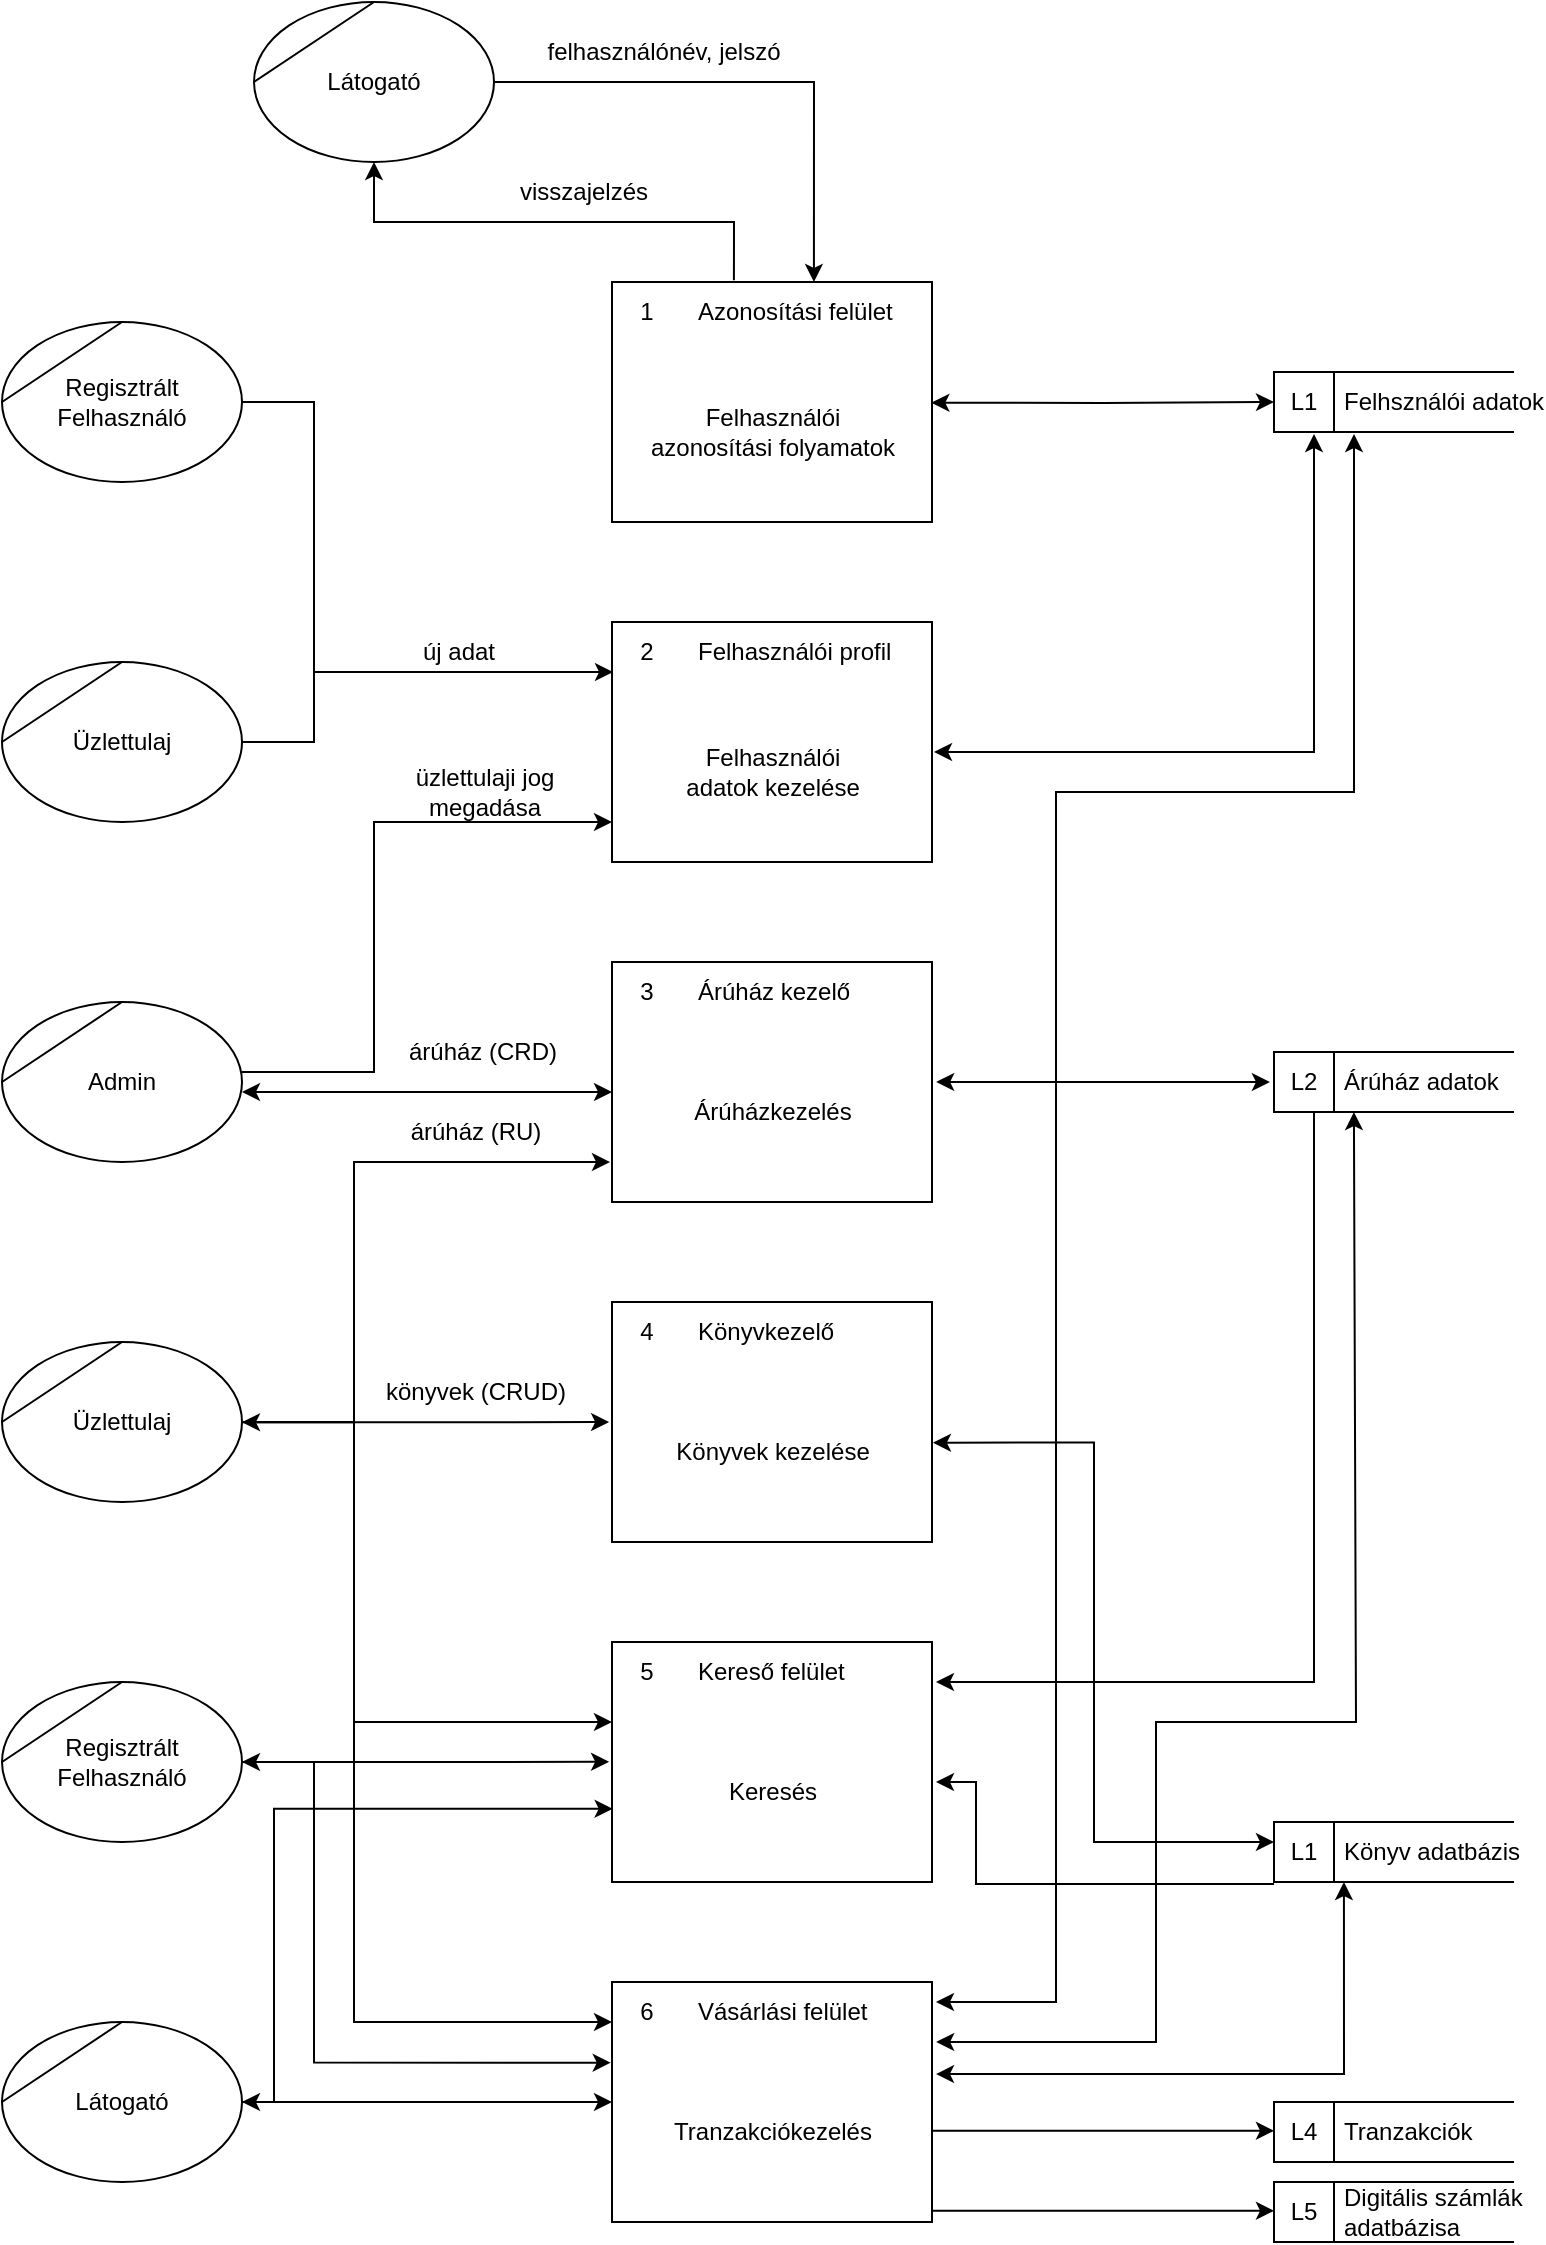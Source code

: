 <mxfile version="20.8.20" type="device"><diagram id="ELyUdFmpg7VL_gQuP_KO" name="Page-1"><mxGraphModel dx="2334" dy="1318" grid="1" gridSize="10" guides="1" tooltips="1" connect="1" arrows="1" fold="1" page="1" pageScale="1" pageWidth="827" pageHeight="1169" math="0" shadow="0"><root><mxCell id="0"/><mxCell id="1" parent="0"/><mxCell id="bmf6GvLUzT8sXOdq7gr9-1" value="Regisztrált&lt;br&gt;Felhasználó" style="shape=stencil(tZRtjoMgEIZPw98GJR6gYXfvQe10nZQCAbYft99RNKlW7GajiTGZeeXhnZGBCRka5YCVvGHig5VlwTm9Kb5NYhUc1DElr8qjOmhISojenuGGx9gz0DTgMbaq+GR8T9+0j5C1NYYgaE0YKU86wRQaWsvvCdZv/xhFjvgXiOB7kynLyq+/Y3fVNuBiI79j7OB+db/rgceOi61+3Grg4v9YISmTO9xCHlR9/vb2xxxnzYDW6AK8OfLTeZzO66ynzM5CnqyHBUsn1DqN9UITnWoH/kUY5Iu9PtVUzRY1jx4IGk22K9UioSs+44+uvFxl3bKX1nTZdE12iV8=);whiteSpace=wrap;html=1;" parent="1" vertex="1"><mxGeometry x="34" y="865" width="120" height="80" as="geometry"/></mxCell><mxCell id="bmf6GvLUzT8sXOdq7gr9-43" style="edgeStyle=orthogonalEdgeStyle;rounded=0;orthogonalLoop=1;jettySize=auto;html=1;startArrow=classic;startFill=1;endArrow=classic;endFill=1;" parent="1" edge="1"><mxGeometry relative="1" as="geometry"><Array as="points"><mxPoint x="170" y="570"/><mxPoint x="340" y="570"/></Array><mxPoint x="154" y="570" as="sourcePoint"/><mxPoint x="339" y="570" as="targetPoint"/></mxGeometry></mxCell><mxCell id="bmf6GvLUzT8sXOdq7gr9-2" value="Admin" style="shape=stencil(tZRtjoMgEIZPw98GJR6gYXfvQe10nZQCAbYft99RNKlW7GajiTGZeeXhnZGBCRka5YCVvGHig5VlwTm9Kb5NYhUc1DElr8qjOmhISojenuGGx9gz0DTgMbaq+GR8T9+0j5C1NYYgaE0YKU86wRQaWsvvCdZv/xhFjvgXiOB7kynLyq+/Y3fVNuBiI79j7OB+db/rgceOi61+3Grg4v9YISmTO9xCHlR9/vb2xxxnzYDW6AK8OfLTeZzO66ynzM5CnqyHBUsn1DqN9UITnWoH/kUY5Iu9PtVUzRY1jx4IGk22K9UioSs+44+uvFxl3bKX1nTZdE12iV8=);whiteSpace=wrap;html=1;" parent="1" vertex="1"><mxGeometry x="34" y="525" width="120" height="80" as="geometry"/></mxCell><mxCell id="bmf6GvLUzT8sXOdq7gr9-31" style="edgeStyle=orthogonalEdgeStyle;rounded=0;orthogonalLoop=1;jettySize=auto;html=1;exitX=1;exitY=0.5;exitDx=0;exitDy=0;entryX=0.631;entryY=0;entryDx=0;entryDy=0;entryPerimeter=0;" parent="1" source="bmf6GvLUzT8sXOdq7gr9-3" target="bmf6GvLUzT8sXOdq7gr9-26" edge="1"><mxGeometry relative="1" as="geometry"/></mxCell><mxCell id="bmf6GvLUzT8sXOdq7gr9-3" value="Látogató" style="shape=stencil(tZRtjoMgEIZPw98GJR6gYXfvQe10nZQCAbYft99RNKlW7GajiTGZeeXhnZGBCRka5YCVvGHig5VlwTm9Kb5NYhUc1DElr8qjOmhISojenuGGx9gz0DTgMbaq+GR8T9+0j5C1NYYgaE0YKU86wRQaWsvvCdZv/xhFjvgXiOB7kynLyq+/Y3fVNuBiI79j7OB+db/rgceOi61+3Grg4v9YISmTO9xCHlR9/vb2xxxnzYDW6AK8OfLTeZzO66ynzM5CnqyHBUsn1DqN9UITnWoH/kUY5Iu9PtVUzRY1jx4IGk22K9UioSs+44+uvFxl3bKX1nTZdE12iV8=);whiteSpace=wrap;html=1;" parent="1" vertex="1"><mxGeometry x="160" y="25" width="120" height="80" as="geometry"/></mxCell><mxCell id="bmf6GvLUzT8sXOdq7gr9-16" value="Tranzakciókezelés" style="html=1;dashed=0;whitespace=wrap;shape=mxgraph.dfd.process;align=center;container=1;collapsible=0;spacingTop=30;" parent="1" vertex="1"><mxGeometry x="339" y="1015" width="160" height="120" as="geometry"/></mxCell><mxCell id="bmf6GvLUzT8sXOdq7gr9-17" value="6" style="text;html=1;strokeColor=none;fillColor=none;align=center;verticalAlign=middle;whiteSpace=wrap;rounded=0;movable=0;resizable=0;rotatable=0;cloneable=0;deletable=0;connectable=0;allowArrows=0;pointerEvents=1;" parent="bmf6GvLUzT8sXOdq7gr9-16" vertex="1"><mxGeometry width="35" height="30" as="geometry"/></mxCell><mxCell id="bmf6GvLUzT8sXOdq7gr9-18" value="Vásárlási felület" style="text;html=1;strokeColor=none;fillColor=none;align=left;verticalAlign=middle;whiteSpace=wrap;rounded=0;movable=0;resizable=0;connectable=0;allowArrows=0;rotatable=0;cloneable=0;deletable=0;spacingLeft=6;autosize=1;resizeWidth=0;" parent="bmf6GvLUzT8sXOdq7gr9-16" vertex="1"><mxGeometry x="35" width="110" height="30" as="geometry"/></mxCell><mxCell id="bmf6GvLUzT8sXOdq7gr9-22" value="Árúházkezelés" style="html=1;dashed=0;whitespace=wrap;shape=mxgraph.dfd.process;align=center;container=1;collapsible=0;spacingTop=30;" parent="1" vertex="1"><mxGeometry x="339" y="505" width="160" height="120" as="geometry"/></mxCell><mxCell id="bmf6GvLUzT8sXOdq7gr9-23" value="3" style="text;html=1;strokeColor=none;fillColor=none;align=center;verticalAlign=middle;whiteSpace=wrap;rounded=0;movable=0;resizable=0;rotatable=0;cloneable=0;deletable=0;connectable=0;allowArrows=0;pointerEvents=1;" parent="bmf6GvLUzT8sXOdq7gr9-22" vertex="1"><mxGeometry width="35" height="30" as="geometry"/></mxCell><mxCell id="bmf6GvLUzT8sXOdq7gr9-24" value="Árúház kezelő" style="text;html=1;strokeColor=none;fillColor=none;align=left;verticalAlign=middle;whiteSpace=wrap;rounded=0;movable=0;resizable=0;connectable=0;allowArrows=0;rotatable=0;cloneable=0;deletable=0;spacingLeft=6;autosize=1;resizeWidth=0;" parent="bmf6GvLUzT8sXOdq7gr9-22" vertex="1"><mxGeometry x="35" width="100" height="30" as="geometry"/></mxCell><mxCell id="bmf6GvLUzT8sXOdq7gr9-26" value="Felhasználói &lt;br&gt;azonosítási folyamatok" style="html=1;dashed=0;whitespace=wrap;shape=mxgraph.dfd.process;align=center;container=1;collapsible=0;spacingTop=30;" parent="1" vertex="1"><mxGeometry x="339" y="165" width="160" height="120" as="geometry"/></mxCell><mxCell id="bmf6GvLUzT8sXOdq7gr9-27" value="1" style="text;html=1;strokeColor=none;fillColor=none;align=center;verticalAlign=middle;whiteSpace=wrap;rounded=0;movable=0;resizable=0;rotatable=0;cloneable=0;deletable=0;connectable=0;allowArrows=0;pointerEvents=1;" parent="bmf6GvLUzT8sXOdq7gr9-26" vertex="1"><mxGeometry width="35" height="30" as="geometry"/></mxCell><mxCell id="bmf6GvLUzT8sXOdq7gr9-28" value="Azonosítási felület" style="text;html=1;strokeColor=none;fillColor=none;align=left;verticalAlign=middle;whiteSpace=wrap;rounded=0;movable=0;resizable=0;connectable=0;allowArrows=0;rotatable=0;cloneable=0;deletable=0;spacingLeft=6;autosize=1;resizeWidth=0;" parent="bmf6GvLUzT8sXOdq7gr9-26" vertex="1"><mxGeometry x="35" width="120" height="30" as="geometry"/></mxCell><mxCell id="bmf6GvLUzT8sXOdq7gr9-32" value="Felhsználói adatok" style="html=1;dashed=0;whitespace=wrap;shape=mxgraph.dfd.dataStoreID;align=left;spacingLeft=33;container=1;collapsible=0;autosize=0;" parent="1" vertex="1"><mxGeometry x="670" y="210" width="120" height="30" as="geometry"/></mxCell><mxCell id="bmf6GvLUzT8sXOdq7gr9-33" value="L1" style="text;html=1;strokeColor=none;fillColor=none;align=center;verticalAlign=middle;whiteSpace=wrap;rounded=0;movable=0;resizable=0;rotatable=0;cloneable=0;deletable=0;allowArrows=0;connectable=0;" parent="bmf6GvLUzT8sXOdq7gr9-32" vertex="1"><mxGeometry width="30" height="30" as="geometry"/></mxCell><mxCell id="bmf6GvLUzT8sXOdq7gr9-35" style="edgeStyle=orthogonalEdgeStyle;rounded=0;orthogonalLoop=1;jettySize=auto;html=1;entryX=0.998;entryY=0.503;entryDx=0;entryDy=0;entryPerimeter=0;startArrow=classic;startFill=1;" parent="1" target="bmf6GvLUzT8sXOdq7gr9-26" edge="1"><mxGeometry relative="1" as="geometry"><mxPoint x="670" y="225" as="sourcePoint"/><mxPoint x="524" y="225" as="targetPoint"/></mxGeometry></mxCell><mxCell id="bmf6GvLUzT8sXOdq7gr9-36" value="felhasználónév, jelszó" style="text;html=1;strokeColor=none;fillColor=none;align=center;verticalAlign=middle;whiteSpace=wrap;rounded=0;" parent="1" vertex="1"><mxGeometry x="290" y="35" width="150" height="30" as="geometry"/></mxCell><mxCell id="bmf6GvLUzT8sXOdq7gr9-42" style="edgeStyle=orthogonalEdgeStyle;rounded=0;orthogonalLoop=1;jettySize=auto;html=1;startArrow=classic;startFill=1;" parent="1" edge="1"><mxGeometry relative="1" as="geometry"><mxPoint x="690" y="241" as="sourcePoint"/><mxPoint x="500" y="400" as="targetPoint"/><Array as="points"><mxPoint x="690" y="400"/></Array></mxGeometry></mxCell><mxCell id="bmf6GvLUzT8sXOdq7gr9-44" value="Árúház adatok" style="html=1;dashed=0;whitespace=wrap;shape=mxgraph.dfd.dataStoreID;align=left;spacingLeft=33;container=1;collapsible=0;autosize=0;" parent="1" vertex="1"><mxGeometry x="670" y="550" width="120" height="30" as="geometry"/></mxCell><mxCell id="bmf6GvLUzT8sXOdq7gr9-45" value="L2" style="text;html=1;strokeColor=none;fillColor=none;align=center;verticalAlign=middle;whiteSpace=wrap;rounded=0;movable=0;resizable=0;rotatable=0;cloneable=0;deletable=0;allowArrows=0;connectable=0;" parent="bmf6GvLUzT8sXOdq7gr9-44" vertex="1"><mxGeometry width="30" height="30" as="geometry"/></mxCell><mxCell id="bmf6GvLUzT8sXOdq7gr9-47" style="edgeStyle=orthogonalEdgeStyle;rounded=0;orthogonalLoop=1;jettySize=auto;html=1;startArrow=classic;startFill=1;exitX=-0.017;exitY=0.5;exitDx=0;exitDy=0;exitPerimeter=0;entryX=1.013;entryY=0.5;entryDx=0;entryDy=0;entryPerimeter=0;" parent="1" source="bmf6GvLUzT8sXOdq7gr9-44" target="bmf6GvLUzT8sXOdq7gr9-22" edge="1"><mxGeometry relative="1" as="geometry"><mxPoint x="673" y="217" as="sourcePoint"/><mxPoint x="551" y="585" as="targetPoint"/><Array as="points"/></mxGeometry></mxCell><mxCell id="bmf6GvLUzT8sXOdq7gr9-62" style="edgeStyle=orthogonalEdgeStyle;rounded=0;orthogonalLoop=1;jettySize=auto;html=1;startArrow=none;startFill=0;exitX=-0.033;exitY=0.7;exitDx=0;exitDy=0;exitPerimeter=0;" parent="1" edge="1"><mxGeometry relative="1" as="geometry"><mxPoint x="670.04" y="966" as="sourcePoint"/><mxPoint x="501" y="915" as="targetPoint"/><Array as="points"><mxPoint x="521" y="966"/><mxPoint x="521" y="915"/></Array></mxGeometry></mxCell><mxCell id="bmf6GvLUzT8sXOdq7gr9-63" style="edgeStyle=orthogonalEdgeStyle;rounded=0;orthogonalLoop=1;jettySize=auto;html=1;startArrow=classic;startFill=1;exitX=-0.017;exitY=0.5;exitDx=0;exitDy=0;exitPerimeter=0;entryX=1.013;entryY=0.5;entryDx=0;entryDy=0;entryPerimeter=0;endArrow=none;endFill=0;" parent="1" edge="1"><mxGeometry relative="1" as="geometry"><mxPoint x="670" y="1089.41" as="sourcePoint"/><mxPoint x="499" y="1089.41" as="targetPoint"/><Array as="points"/></mxGeometry></mxCell><mxCell id="bmf6GvLUzT8sXOdq7gr9-66" value="Tranzakciók" style="html=1;dashed=0;whitespace=wrap;shape=mxgraph.dfd.dataStoreID;align=left;spacingLeft=33;container=1;collapsible=0;autosize=0;" parent="1" vertex="1"><mxGeometry x="670" y="1075" width="120" height="30" as="geometry"/></mxCell><mxCell id="bmf6GvLUzT8sXOdq7gr9-67" value="L4" style="text;html=1;strokeColor=none;fillColor=none;align=center;verticalAlign=middle;whiteSpace=wrap;rounded=0;movable=0;resizable=0;rotatable=0;cloneable=0;deletable=0;allowArrows=0;connectable=0;" parent="bmf6GvLUzT8sXOdq7gr9-66" vertex="1"><mxGeometry width="30" height="30" as="geometry"/></mxCell><mxCell id="bmf6GvLUzT8sXOdq7gr9-69" style="edgeStyle=orthogonalEdgeStyle;rounded=0;orthogonalLoop=1;jettySize=auto;html=1;exitX=1;exitY=0.5;exitDx=0;exitDy=0;startArrow=none;startFill=0;endArrow=classic;endFill=1;entryX=-0.009;entryY=0.499;entryDx=0;entryDy=0;entryPerimeter=0;" parent="1" source="bmf6GvLUzT8sXOdq7gr9-1" edge="1"><mxGeometry relative="1" as="geometry"><mxPoint x="154" y="905" as="sourcePoint"/><mxPoint x="337.56" y="904.88" as="targetPoint"/></mxGeometry></mxCell><mxCell id="bmf6GvLUzT8sXOdq7gr9-71" style="edgeStyle=orthogonalEdgeStyle;rounded=0;orthogonalLoop=1;jettySize=auto;html=1;exitX=1;exitY=0.5;exitDx=0;exitDy=0;startArrow=classic;startFill=1;endArrow=classic;endFill=1;entryX=-0.004;entryY=0.336;entryDx=0;entryDy=0;entryPerimeter=0;" parent="1" source="bmf6GvLUzT8sXOdq7gr9-1" target="bmf6GvLUzT8sXOdq7gr9-16" edge="1"><mxGeometry relative="1" as="geometry"><mxPoint x="154" y="905" as="sourcePoint"/><mxPoint x="339" y="998" as="targetPoint"/><Array as="points"><mxPoint x="190" y="905"/><mxPoint x="190" y="1055"/></Array></mxGeometry></mxCell><mxCell id="bmf6GvLUzT8sXOdq7gr9-73" style="edgeStyle=orthogonalEdgeStyle;rounded=0;orthogonalLoop=1;jettySize=auto;html=1;exitX=1;exitY=0.5;exitDx=0;exitDy=0;startArrow=classic;startFill=1;endArrow=classic;endFill=1;" parent="1" source="bmf6GvLUzT8sXOdq7gr9-72" target="bmf6GvLUzT8sXOdq7gr9-16" edge="1"><mxGeometry relative="1" as="geometry"/></mxCell><mxCell id="bmf6GvLUzT8sXOdq7gr9-75" style="edgeStyle=orthogonalEdgeStyle;rounded=0;orthogonalLoop=1;jettySize=auto;html=1;exitX=1;exitY=0.5;exitDx=0;exitDy=0;entryX=0.002;entryY=0.695;entryDx=0;entryDy=0;entryPerimeter=0;startArrow=none;startFill=0;endArrow=classic;endFill=1;" parent="1" source="bmf6GvLUzT8sXOdq7gr9-72" edge="1"><mxGeometry relative="1" as="geometry"><Array as="points"><mxPoint x="170" y="1075"/><mxPoint x="170" y="928"/></Array><mxPoint x="339.32" y="928.4" as="targetPoint"/></mxGeometry></mxCell><mxCell id="bmf6GvLUzT8sXOdq7gr9-72" value="Látogató" style="shape=stencil(tZRtjoMgEIZPw98GJR6gYXfvQe10nZQCAbYft99RNKlW7GajiTGZeeXhnZGBCRka5YCVvGHig5VlwTm9Kb5NYhUc1DElr8qjOmhISojenuGGx9gz0DTgMbaq+GR8T9+0j5C1NYYgaE0YKU86wRQaWsvvCdZv/xhFjvgXiOB7kynLyq+/Y3fVNuBiI79j7OB+db/rgceOi61+3Grg4v9YISmTO9xCHlR9/vb2xxxnzYDW6AK8OfLTeZzO66ynzM5CnqyHBUsn1DqN9UITnWoH/kUY5Iu9PtVUzRY1jx4IGk22K9UioSs+44+uvFxl3bKX1nTZdE12iV8=);whiteSpace=wrap;html=1;" parent="1" vertex="1"><mxGeometry x="34" y="1035" width="120" height="80" as="geometry"/></mxCell><mxCell id="bmf6GvLUzT8sXOdq7gr9-78" value="árúház (CRD)" style="text;html=1;strokeColor=none;fillColor=none;align=center;verticalAlign=middle;whiteSpace=wrap;rounded=0;" parent="1" vertex="1"><mxGeometry x="235" y="535" width="79" height="30" as="geometry"/></mxCell><mxCell id="bmf6GvLUzT8sXOdq7gr9-79" value="könyvek (CRUD)" style="text;html=1;strokeColor=none;fillColor=none;align=center;verticalAlign=middle;whiteSpace=wrap;rounded=0;" parent="1" vertex="1"><mxGeometry x="221" y="705" width="100" height="30" as="geometry"/></mxCell><mxCell id="bmf6GvLUzT8sXOdq7gr9-82" style="edgeStyle=orthogonalEdgeStyle;rounded=0;orthogonalLoop=1;jettySize=auto;html=1;startArrow=classic;startFill=1;entryX=1.003;entryY=0.586;entryDx=0;entryDy=0;entryPerimeter=0;movable=1;resizable=1;rotatable=1;deletable=1;editable=1;locked=0;connectable=1;" parent="1" target="w9YzbprzWd_CjyiPxGt0-17" edge="1"><mxGeometry relative="1" as="geometry"><mxPoint x="670" y="945" as="sourcePoint"/><mxPoint x="499" y="744.96" as="targetPoint"/><Array as="points"><mxPoint x="580" y="945"/><mxPoint x="580" y="745"/></Array></mxGeometry></mxCell><mxCell id="mIAO0FL68zSb79Hgdtf9-5" value="" style="endArrow=classic;html=1;rounded=0;" parent="1" edge="1"><mxGeometry width="50" height="50" relative="1" as="geometry"><mxPoint x="690" y="580" as="sourcePoint"/><mxPoint x="501" y="865" as="targetPoint"/><Array as="points"><mxPoint x="690" y="865"/></Array></mxGeometry></mxCell><mxCell id="w9YzbprzWd_CjyiPxGt0-8" value="" style="endArrow=classic;startArrow=classic;html=1;rounded=0;exitX=1.013;exitY=0.25;exitDx=0;exitDy=0;exitPerimeter=0;entryX=0.333;entryY=1;entryDx=0;entryDy=0;entryPerimeter=0;" parent="1" source="bmf6GvLUzT8sXOdq7gr9-16" target="bmf6GvLUzT8sXOdq7gr9-44" edge="1"><mxGeometry width="50" height="50" relative="1" as="geometry"><mxPoint x="611" y="925" as="sourcePoint"/><mxPoint x="710" y="600" as="targetPoint"/><Array as="points"><mxPoint x="611" y="1045"/><mxPoint x="611" y="885"/><mxPoint x="711" y="885"/></Array></mxGeometry></mxCell><mxCell id="w9YzbprzWd_CjyiPxGt0-11" value="" style="endArrow=classic;startArrow=classic;html=1;rounded=0;entryX=0.258;entryY=1.133;entryDx=0;entryDy=0;entryPerimeter=0;" parent="1" edge="1"><mxGeometry width="50" height="50" relative="1" as="geometry"><mxPoint x="501" y="1061.01" as="sourcePoint"/><mxPoint x="704.96" y="965" as="targetPoint"/><Array as="points"><mxPoint x="705" y="1061.01"/></Array></mxGeometry></mxCell><mxCell id="w9YzbprzWd_CjyiPxGt0-12" value="" style="endArrow=classic;startArrow=classic;html=1;rounded=0;" parent="1" edge="1"><mxGeometry width="50" height="50" relative="1" as="geometry"><mxPoint x="501" y="1025" as="sourcePoint"/><mxPoint x="710" y="241" as="targetPoint"/><Array as="points"><mxPoint x="561" y="1025"/><mxPoint x="561" y="420"/><mxPoint x="640" y="420"/><mxPoint x="710" y="420"/></Array></mxGeometry></mxCell><mxCell id="w9YzbprzWd_CjyiPxGt0-14" value="Keresés" style="html=1;dashed=0;whitespace=wrap;shape=mxgraph.dfd.process2;align=center;container=1;collapsible=0;spacingTop=30;" parent="1" vertex="1"><mxGeometry x="339" y="845" width="160" height="120" as="geometry"/></mxCell><mxCell id="w9YzbprzWd_CjyiPxGt0-15" value="5" style="text;html=1;strokeColor=none;fillColor=none;align=center;verticalAlign=middle;whiteSpace=wrap;rounded=0;connectable=0;allowArrows=0;editable=1;movable=0;resizable=0;rotatable=0;deletable=0;locked=0;cloneable=0;" parent="w9YzbprzWd_CjyiPxGt0-14" vertex="1"><mxGeometry width="35" height="30" as="geometry"/></mxCell><mxCell id="w9YzbprzWd_CjyiPxGt0-16" value="Kereső felület" style="text;strokeColor=none;fillColor=none;align=left;verticalAlign=middle;whiteSpace=wrap;rounded=0;autosize=1;connectable=0;allowArrows=0;movable=0;resizable=0;rotatable=0;deletable=0;cloneable=0;spacingLeft=6;fontStyle=0;html=1;" parent="w9YzbprzWd_CjyiPxGt0-14" vertex="1"><mxGeometry x="35" width="100" height="30" as="geometry"/></mxCell><mxCell id="w9YzbprzWd_CjyiPxGt0-17" value="Könyvek kezelése" style="html=1;dashed=0;whitespace=wrap;shape=mxgraph.dfd.process2;align=center;container=1;collapsible=0;spacingTop=30;" parent="1" vertex="1"><mxGeometry x="339" y="675" width="160" height="120" as="geometry"/></mxCell><mxCell id="w9YzbprzWd_CjyiPxGt0-18" value="4" style="text;html=1;strokeColor=none;fillColor=none;align=center;verticalAlign=middle;whiteSpace=wrap;rounded=0;connectable=0;allowArrows=0;editable=1;movable=0;resizable=0;rotatable=0;deletable=0;locked=0;cloneable=0;" parent="w9YzbprzWd_CjyiPxGt0-17" vertex="1"><mxGeometry width="35" height="30" as="geometry"/></mxCell><mxCell id="w9YzbprzWd_CjyiPxGt0-19" value="Könyvkezelő" style="text;strokeColor=none;fillColor=none;align=left;verticalAlign=middle;whiteSpace=wrap;rounded=0;autosize=1;connectable=0;allowArrows=0;movable=0;resizable=0;rotatable=0;deletable=0;cloneable=0;spacingLeft=6;fontStyle=0;html=1;" parent="w9YzbprzWd_CjyiPxGt0-17" vertex="1"><mxGeometry x="35" width="100" height="30" as="geometry"/></mxCell><mxCell id="kEHa_uByfdEV3J5_fdSX-13" style="edgeStyle=orthogonalEdgeStyle;rounded=0;orthogonalLoop=1;jettySize=auto;html=1;exitX=1;exitY=0.5;exitDx=0;exitDy=0;startArrow=none;startFill=0;endArrow=classic;endFill=1;entryX=-0.004;entryY=0.336;entryDx=0;entryDy=0;entryPerimeter=0;" parent="w9YzbprzWd_CjyiPxGt0-17" edge="1"><mxGeometry relative="1" as="geometry"><mxPoint x="-184.03" y="60" as="sourcePoint"/><mxPoint x="-0.03" y="210" as="targetPoint"/><Array as="points"><mxPoint x="-129" y="60"/><mxPoint x="-129" y="210"/></Array></mxGeometry></mxCell><mxCell id="kEHa_uByfdEV3J5_fdSX-3" value="Regisztrált&lt;br&gt;Felhasználó" style="shape=stencil(tZRtjoMgEIZPw98GJR6gYXfvQe10nZQCAbYft99RNKlW7GajiTGZeeXhnZGBCRka5YCVvGHig5VlwTm9Kb5NYhUc1DElr8qjOmhISojenuGGx9gz0DTgMbaq+GR8T9+0j5C1NYYgaE0YKU86wRQaWsvvCdZv/xhFjvgXiOB7kynLyq+/Y3fVNuBiI79j7OB+db/rgceOi61+3Grg4v9YISmTO9xCHlR9/vb2xxxnzYDW6AK8OfLTeZzO66ynzM5CnqyHBUsn1DqN9UITnWoH/kUY5Iu9PtVUzRY1jx4IGk22K9UioSs+44+uvFxl3bKX1nTZdE12iV8=);whiteSpace=wrap;html=1;" parent="1" vertex="1"><mxGeometry x="34" y="185" width="120" height="80" as="geometry"/></mxCell><mxCell id="kEHa_uByfdEV3J5_fdSX-10" value="Üzlettulaj" style="shape=stencil(tZRtjoMgEIZPw98GJR6gYXfvQe10nZQCAbYft99RNKlW7GajiTGZeeXhnZGBCRka5YCVvGHig5VlwTm9Kb5NYhUc1DElr8qjOmhISojenuGGx9gz0DTgMbaq+GR8T9+0j5C1NYYgaE0YKU86wRQaWsvvCdZv/xhFjvgXiOB7kynLyq+/Y3fVNuBiI79j7OB+db/rgceOi61+3Grg4v9YISmTO9xCHlR9/vb2xxxnzYDW6AK8OfLTeZzO66ynzM5CnqyHBUsn1DqN9UITnWoH/kUY5Iu9PtVUzRY1jx4IGk22K9UioSs+44+uvFxl3bKX1nTZdE12iV8=);whiteSpace=wrap;html=1;" parent="1" vertex="1"><mxGeometry x="34" y="695" width="120" height="80" as="geometry"/></mxCell><mxCell id="kEHa_uByfdEV3J5_fdSX-11" style="edgeStyle=orthogonalEdgeStyle;rounded=0;orthogonalLoop=1;jettySize=auto;html=1;exitX=1;exitY=0.5;exitDx=0;exitDy=0;startArrow=none;startFill=0;endArrow=classic;endFill=1;entryX=-0.009;entryY=0.499;entryDx=0;entryDy=0;entryPerimeter=0;" parent="1" edge="1"><mxGeometry relative="1" as="geometry"><mxPoint x="154" y="735.12" as="sourcePoint"/><mxPoint x="337.56" y="735.0" as="targetPoint"/><Array as="points"><mxPoint x="290" y="735"/><mxPoint x="290" y="735"/></Array></mxGeometry></mxCell><mxCell id="kEHa_uByfdEV3J5_fdSX-16" style="edgeStyle=orthogonalEdgeStyle;rounded=0;orthogonalLoop=1;jettySize=auto;html=1;exitX=1;exitY=0.5;exitDx=0;exitDy=0;startArrow=none;startFill=0;endArrow=classic;endFill=1;entryX=-0.004;entryY=0.336;entryDx=0;entryDy=0;entryPerimeter=0;" parent="1" source="kEHa_uByfdEV3J5_fdSX-10" edge="1"><mxGeometry relative="1" as="geometry"><mxPoint x="155" y="885" as="sourcePoint"/><mxPoint x="339" y="1035" as="targetPoint"/><Array as="points"><mxPoint x="210" y="735"/><mxPoint x="210" y="1035"/></Array></mxGeometry></mxCell><mxCell id="kEHa_uByfdEV3J5_fdSX-19" style="edgeStyle=orthogonalEdgeStyle;rounded=0;orthogonalLoop=1;jettySize=auto;html=1;exitX=1;exitY=0.5;exitDx=0;exitDy=0;startArrow=classic;startFill=1;endArrow=classic;endFill=1;" parent="1" edge="1"><mxGeometry relative="1" as="geometry"><mxPoint x="154" y="735.12" as="sourcePoint"/><mxPoint x="338" y="605" as="targetPoint"/><Array as="points"><mxPoint x="210" y="735"/><mxPoint x="210" y="605"/><mxPoint x="330" y="605"/></Array></mxGeometry></mxCell><mxCell id="kEHa_uByfdEV3J5_fdSX-20" value="árúház (RU)" style="text;html=1;strokeColor=none;fillColor=none;align=center;verticalAlign=middle;whiteSpace=wrap;rounded=0;" parent="1" vertex="1"><mxGeometry x="221" y="575" width="100" height="30" as="geometry"/></mxCell><mxCell id="kEHa_uByfdEV3J5_fdSX-21" value="új adat" style="text;html=1;strokeColor=none;fillColor=none;align=center;verticalAlign=middle;whiteSpace=wrap;rounded=0;" parent="1" vertex="1"><mxGeometry x="190" y="335" width="144.5" height="30" as="geometry"/></mxCell><mxCell id="kEHa_uByfdEV3J5_fdSX-25" value="Üzlettulaj" style="shape=stencil(tZRtjoMgEIZPw98GJR6gYXfvQe10nZQCAbYft99RNKlW7GajiTGZeeXhnZGBCRka5YCVvGHig5VlwTm9Kb5NYhUc1DElr8qjOmhISojenuGGx9gz0DTgMbaq+GR8T9+0j5C1NYYgaE0YKU86wRQaWsvvCdZv/xhFjvgXiOB7kynLyq+/Y3fVNuBiI79j7OB+db/rgceOi61+3Grg4v9YISmTO9xCHlR9/vb2xxxnzYDW6AK8OfLTeZzO66ynzM5CnqyHBUsn1DqN9UITnWoH/kUY5Iu9PtVUzRY1jx4IGk22K9UioSs+44+uvFxl3bKX1nTZdE12iV8=);whiteSpace=wrap;html=1;" parent="1" vertex="1"><mxGeometry x="34" y="355" width="120" height="80" as="geometry"/></mxCell><mxCell id="kEHa_uByfdEV3J5_fdSX-26" style="edgeStyle=orthogonalEdgeStyle;rounded=0;orthogonalLoop=1;jettySize=auto;html=1;exitX=1;exitY=0.5;exitDx=0;exitDy=0;startArrow=none;startFill=0;endArrow=none;endFill=0;" parent="1" source="kEHa_uByfdEV3J5_fdSX-25" edge="1"><mxGeometry relative="1" as="geometry"><Array as="points"><mxPoint x="190" y="395"/><mxPoint x="190" y="360"/></Array><mxPoint x="154" y="395" as="sourcePoint"/><mxPoint x="339" y="360" as="targetPoint"/></mxGeometry></mxCell><mxCell id="7ocaxqffEvuZtJ_4ptNl-1" style="edgeStyle=orthogonalEdgeStyle;rounded=0;orthogonalLoop=1;jettySize=auto;html=1;startArrow=none;startFill=0;endArrow=classic;endFill=1;" parent="1" edge="1"><mxGeometry relative="1" as="geometry"><Array as="points"><mxPoint x="154" y="560"/><mxPoint x="220" y="560"/><mxPoint x="220" y="435"/></Array><mxPoint x="154" y="560" as="sourcePoint"/><mxPoint x="339" y="435" as="targetPoint"/></mxGeometry></mxCell><mxCell id="7ocaxqffEvuZtJ_4ptNl-3" style="edgeStyle=orthogonalEdgeStyle;rounded=0;orthogonalLoop=1;jettySize=auto;html=1;exitX=1;exitY=0.5;exitDx=0;exitDy=0;startArrow=none;startFill=0;endArrow=classic;endFill=1;entryX=0.003;entryY=0.207;entryDx=0;entryDy=0;entryPerimeter=0;" parent="1" source="kEHa_uByfdEV3J5_fdSX-3" target="7ocaxqffEvuZtJ_4ptNl-14" edge="1"><mxGeometry relative="1" as="geometry"><Array as="points"><mxPoint x="190" y="225"/><mxPoint x="190" y="360"/><mxPoint x="340" y="360"/></Array><mxPoint x="154" y="395" as="sourcePoint"/><mxPoint x="339.96" y="365" as="targetPoint"/></mxGeometry></mxCell><mxCell id="7ocaxqffEvuZtJ_4ptNl-4" value="üzlettulaji jog megadása" style="text;html=1;strokeColor=none;fillColor=none;align=center;verticalAlign=middle;whiteSpace=wrap;rounded=0;" parent="1" vertex="1"><mxGeometry x="230" y="405" width="91" height="30" as="geometry"/></mxCell><mxCell id="7ocaxqffEvuZtJ_4ptNl-5" style="edgeStyle=orthogonalEdgeStyle;rounded=0;orthogonalLoop=1;jettySize=auto;html=1;entryX=0.5;entryY=1;entryDx=0;entryDy=0;exitX=0.381;exitY=-0.007;exitDx=0;exitDy=0;exitPerimeter=0;" parent="1" source="bmf6GvLUzT8sXOdq7gr9-26" target="bmf6GvLUzT8sXOdq7gr9-3" edge="1"><mxGeometry relative="1" as="geometry"><mxPoint x="400" y="145" as="sourcePoint"/><mxPoint x="587" y="155" as="targetPoint"/><Array as="points"><mxPoint x="400" y="135"/><mxPoint x="220" y="135"/></Array></mxGeometry></mxCell><mxCell id="7ocaxqffEvuZtJ_4ptNl-6" value="visszajelzés" style="text;html=1;strokeColor=none;fillColor=none;align=center;verticalAlign=middle;whiteSpace=wrap;rounded=0;" parent="1" vertex="1"><mxGeometry x="250" y="105" width="150" height="30" as="geometry"/></mxCell><mxCell id="7ocaxqffEvuZtJ_4ptNl-9" value="Könyv adatbázis" style="html=1;dashed=0;whitespace=wrap;shape=mxgraph.dfd.dataStoreID;align=left;spacingLeft=33;container=1;collapsible=0;autosize=0;" parent="1" vertex="1"><mxGeometry x="670" y="935" width="120" height="30" as="geometry"/></mxCell><mxCell id="7ocaxqffEvuZtJ_4ptNl-10" value="L1" style="text;html=1;strokeColor=none;fillColor=none;align=center;verticalAlign=middle;whiteSpace=wrap;rounded=0;movable=0;resizable=0;rotatable=0;cloneable=0;deletable=0;allowArrows=0;connectable=0;" parent="7ocaxqffEvuZtJ_4ptNl-9" vertex="1"><mxGeometry width="30" height="30" as="geometry"/></mxCell><mxCell id="7ocaxqffEvuZtJ_4ptNl-14" value="Felhasználói&lt;br style=&quot;border-color: var(--border-color);&quot;&gt;adatok kezelése" style="html=1;dashed=0;whitespace=wrap;shape=mxgraph.dfd.process;align=center;container=1;collapsible=0;spacingTop=30;" parent="1" vertex="1"><mxGeometry x="339" y="335" width="160" height="120" as="geometry"/></mxCell><mxCell id="7ocaxqffEvuZtJ_4ptNl-15" value="2" style="text;html=1;strokeColor=none;fillColor=none;align=center;verticalAlign=middle;whiteSpace=wrap;rounded=0;movable=0;resizable=0;rotatable=0;cloneable=0;deletable=0;connectable=0;allowArrows=0;pointerEvents=1;" parent="7ocaxqffEvuZtJ_4ptNl-14" vertex="1"><mxGeometry width="35" height="30" as="geometry"/></mxCell><mxCell id="7ocaxqffEvuZtJ_4ptNl-16" value="Felhasználói profil" style="text;html=1;strokeColor=none;fillColor=none;align=left;verticalAlign=middle;whiteSpace=wrap;rounded=0;movable=0;resizable=0;connectable=0;allowArrows=0;rotatable=0;cloneable=0;deletable=0;spacingLeft=6;autosize=1;resizeWidth=0;" parent="7ocaxqffEvuZtJ_4ptNl-14" vertex="1"><mxGeometry x="35" width="120" height="30" as="geometry"/></mxCell><mxCell id="7ocaxqffEvuZtJ_4ptNl-17" style="edgeStyle=orthogonalEdgeStyle;rounded=0;orthogonalLoop=1;jettySize=auto;html=1;startArrow=classic;startFill=1;exitX=-0.017;exitY=0.5;exitDx=0;exitDy=0;exitPerimeter=0;entryX=1.013;entryY=0.5;entryDx=0;entryDy=0;entryPerimeter=0;endArrow=none;endFill=0;" parent="1" edge="1"><mxGeometry relative="1" as="geometry"><mxPoint x="670" y="1129.41" as="sourcePoint"/><mxPoint x="499" y="1129.41" as="targetPoint"/><Array as="points"/></mxGeometry></mxCell><mxCell id="7ocaxqffEvuZtJ_4ptNl-18" value="Digitális számlák&lt;br&gt;adatbázisa" style="html=1;dashed=0;whitespace=wrap;shape=mxgraph.dfd.dataStoreID;align=left;spacingLeft=33;container=1;collapsible=0;autosize=0;" parent="1" vertex="1"><mxGeometry x="670" y="1115" width="120" height="30" as="geometry"/></mxCell><mxCell id="7ocaxqffEvuZtJ_4ptNl-19" value="L5" style="text;html=1;strokeColor=none;fillColor=none;align=center;verticalAlign=middle;whiteSpace=wrap;rounded=0;movable=0;resizable=0;rotatable=0;cloneable=0;deletable=0;allowArrows=0;connectable=0;" parent="7ocaxqffEvuZtJ_4ptNl-18" vertex="1"><mxGeometry width="30" height="30" as="geometry"/></mxCell></root></mxGraphModel></diagram></mxfile>